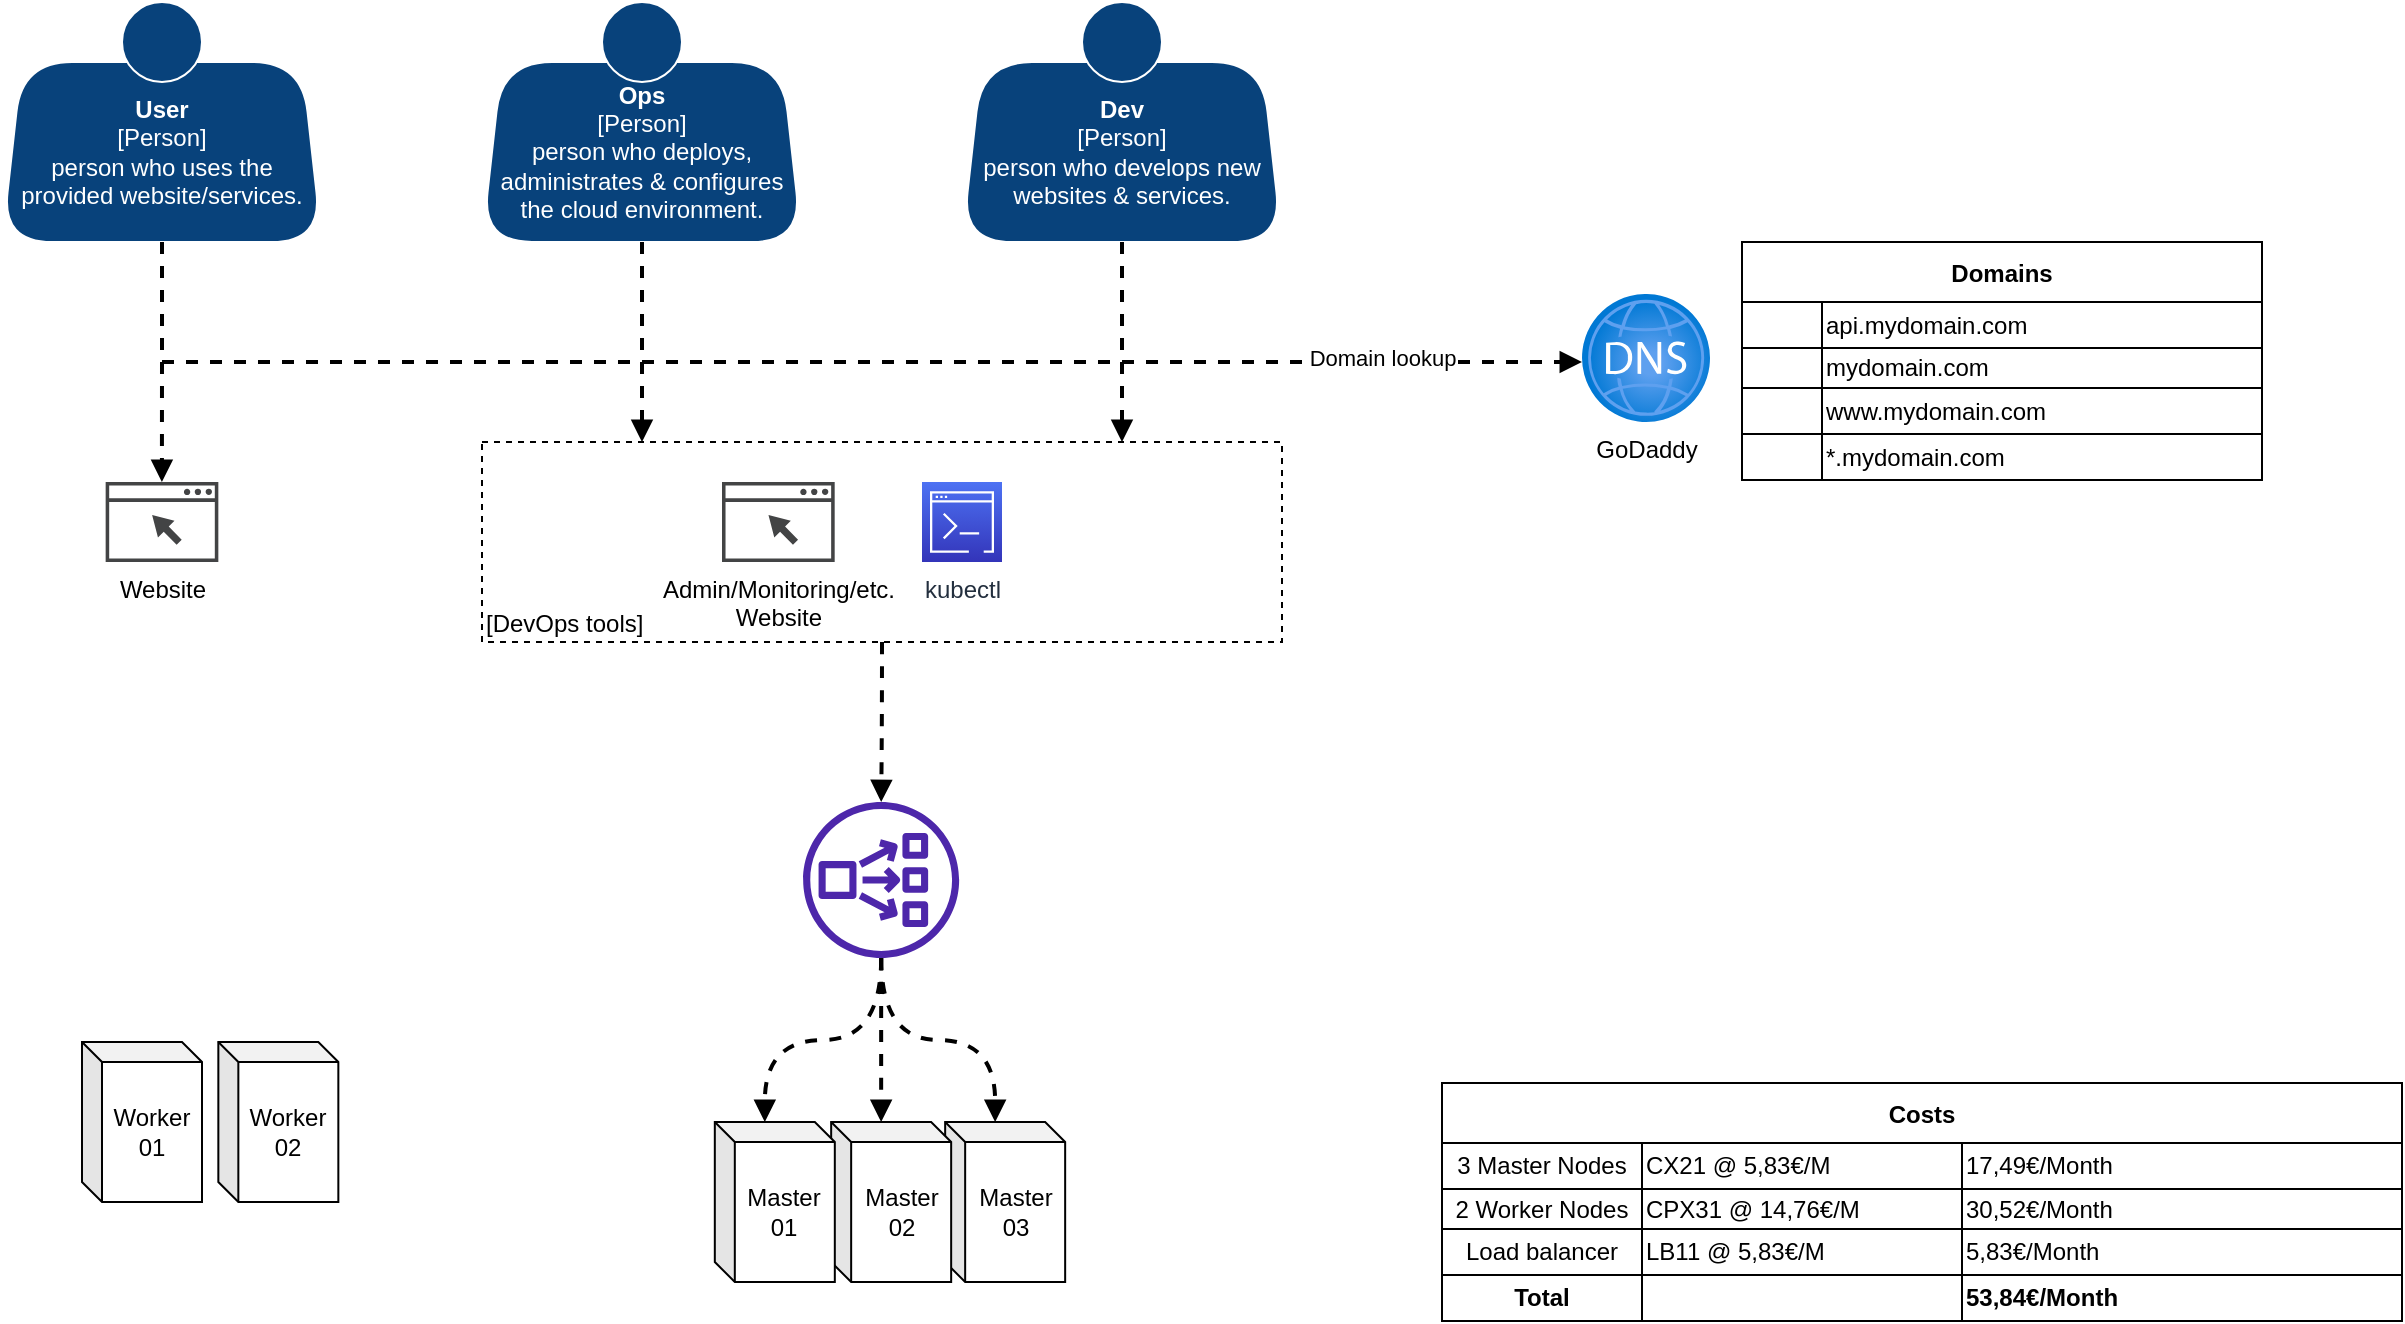 <mxfile version="16.6.4" type="github">
  <diagram id="MrAFPLwB4uC4R8rRsPby" name="Page-1">
    <mxGraphModel dx="1040" dy="813" grid="1" gridSize="10" guides="1" tooltips="1" connect="1" arrows="1" fold="1" page="1" pageScale="1" pageWidth="1169" pageHeight="827" math="0" shadow="0">
      <root>
        <mxCell id="0" />
        <mxCell id="1" parent="0" />
        <mxCell id="GZI6seaXNkOKclOWjDqt-44" value="Master&lt;br&gt;03" style="shape=cube;whiteSpace=wrap;html=1;boundedLbl=1;backgroundOutline=1;darkOpacity=0.05;darkOpacity2=0.1;size=10;" vertex="1" parent="1">
          <mxGeometry x="551.58" y="600" width="60" height="80" as="geometry" />
        </mxCell>
        <mxCell id="GZI6seaXNkOKclOWjDqt-50" style="edgeStyle=orthogonalEdgeStyle;curved=1;rounded=0;orthogonalLoop=1;jettySize=auto;html=1;dashed=1;endArrow=block;endFill=1;strokeWidth=2;" edge="1" parent="1" source="GZI6seaXNkOKclOWjDqt-34" target="GZI6seaXNkOKclOWjDqt-46">
          <mxGeometry relative="1" as="geometry" />
        </mxCell>
        <object placeholders="1" c4Name="" c4Application="DevOps tools" label="&lt;div style=&quot;text-align: left&quot;&gt;%c4Name%&lt;/div&gt;&lt;div style=&quot;text-align: left&quot;&gt;[%c4Application%]&lt;/div&gt;" tooltip="&lt;b&gt;%c4Name%&lt;/b&gt; [%c4Application%]" id="GZI6seaXNkOKclOWjDqt-34">
          <mxCell style="rounded=0;whiteSpace=wrap;html=1;labelBackgroundColor=none;fillColor=#ffffff;fontColor=#000000;align=left;arcSize=5;strokeColor=#000000;verticalAlign=bottom;metaEdit=1;metaData={&quot;c4Type&quot;:{&quot;editable&quot;:false}};points=[[0.25,0,0],[0.5,0,0],[0.75,0,0],[1,0.25,0],[1,0.5,0],[1,0.75,0],[0.75,1,0],[0.5,1,0],[0.25,1,0],[0,0.75,0],[0,0.5,0],[0,0.25,0]];rotatable=0;dashed=1;" vertex="1" parent="1">
            <mxGeometry x="320" y="260" width="400" height="100" as="geometry" />
          </mxCell>
        </object>
        <mxCell id="GZI6seaXNkOKclOWjDqt-3" value="GoDaddy" style="aspect=fixed;html=1;points=[];align=center;image;fontSize=12;image=img/lib/azure2/networking/DNS_Zones.svg;" vertex="1" parent="1">
          <mxGeometry x="870" y="186" width="64" height="64" as="geometry" />
        </mxCell>
        <object label="" c4Name="User" c4Description="person who uses the provided website/services." c4Type="Person" tooltip="&lt;b&gt;%c4Name%&lt;/b&gt; [%c4Type%]&#xa;%c4Description%" id="GZI6seaXNkOKclOWjDqt-4">
          <mxCell style="group;metaEdit=0;metaData={&quot;c4Type&quot;:{&quot;editable&quot;:false}};rounded=1;strokeColor=#FFFFFF;" vertex="1" connectable="0" parent="1">
            <mxGeometry x="80" y="40" width="160" height="120" as="geometry" />
          </mxCell>
        </object>
        <object label="&lt;b style=&quot;color: rgb(255 , 255 , 255)&quot;&gt;%c4Name%&lt;/b&gt;&lt;div style=&quot;color: rgb(255 , 255 , 255)&quot;&gt;[%c4Type%]&lt;/div&gt;&lt;div style=&quot;color: rgb(255 , 255 , 255)&quot;&gt;%c4Description%&lt;/div&gt;" placeholders="1" id="GZI6seaXNkOKclOWjDqt-5">
          <mxCell style="shape=trapezoid;perimeter=trapezoidPerimeter;whiteSpace=wrap;html=1;fixedSize=1;size=10;rounded=1;arcSize=50;fillColor=#08427B;strokeColor=#FFFFFF;" vertex="1" parent="GZI6seaXNkOKclOWjDqt-4">
            <mxGeometry y="30" width="160" height="90" as="geometry" />
          </mxCell>
        </object>
        <mxCell id="GZI6seaXNkOKclOWjDqt-6" value="" style="ellipse;whiteSpace=wrap;html=1;aspect=fixed;rounded=0;strokeColor=#FFFFFF;fillColor=#08427b;fontColor=#ffffff;dashed=0;" vertex="1" parent="GZI6seaXNkOKclOWjDqt-4">
          <mxGeometry x="60" width="40" height="40" as="geometry" />
        </mxCell>
        <object label="" c4Name="Ops" c4Description="person who deploys, administrates &amp; configures the cloud environment.  " c4Type="Person" tooltip="&lt;b&gt;%c4Name%&lt;/b&gt; [%c4Type%]&#xa;%c4Description%" id="GZI6seaXNkOKclOWjDqt-7">
          <mxCell style="group;metaEdit=0;metaData={&quot;c4Type&quot;:{&quot;editable&quot;:false}};rounded=1;strokeColor=#FFFFFF;" vertex="1" connectable="0" parent="1">
            <mxGeometry x="320" y="40" width="160" height="120" as="geometry" />
          </mxCell>
        </object>
        <object label="&lt;b style=&quot;color: rgb(255 , 255 , 255)&quot;&gt;%c4Name%&lt;/b&gt;&lt;div style=&quot;color: rgb(255 , 255 , 255)&quot;&gt;[%c4Type%]&lt;/div&gt;&lt;div style=&quot;color: rgb(255 , 255 , 255)&quot;&gt;%c4Description%&lt;/div&gt;" placeholders="1" id="GZI6seaXNkOKclOWjDqt-8">
          <mxCell style="shape=trapezoid;perimeter=trapezoidPerimeter;whiteSpace=wrap;html=1;fixedSize=1;size=10;rounded=1;arcSize=50;fillColor=#08427B;strokeColor=#FFFFFF;" vertex="1" parent="GZI6seaXNkOKclOWjDqt-7">
            <mxGeometry y="30" width="160" height="90" as="geometry" />
          </mxCell>
        </object>
        <mxCell id="GZI6seaXNkOKclOWjDqt-9" value="" style="ellipse;whiteSpace=wrap;html=1;aspect=fixed;rounded=0;strokeColor=#FFFFFF;fillColor=#08427b;fontColor=#ffffff;dashed=0;" vertex="1" parent="GZI6seaXNkOKclOWjDqt-7">
          <mxGeometry x="60" width="40" height="40" as="geometry" />
        </mxCell>
        <object label="" c4Name="Dev" c4Description="person who develops new websites &amp; services." c4Type="Person" tooltip="&lt;b&gt;%c4Name%&lt;/b&gt; [%c4Type%]&#xa;%c4Description%" id="GZI6seaXNkOKclOWjDqt-10">
          <mxCell style="group;metaEdit=0;metaData={&quot;c4Type&quot;:{&quot;editable&quot;:false}};rounded=1;strokeColor=#FFFFFF;" vertex="1" connectable="0" parent="1">
            <mxGeometry x="560" y="40" width="160" height="120" as="geometry" />
          </mxCell>
        </object>
        <object label="&lt;b style=&quot;color: rgb(255 , 255 , 255)&quot;&gt;%c4Name%&lt;/b&gt;&lt;div style=&quot;color: rgb(255 , 255 , 255)&quot;&gt;[%c4Type%]&lt;/div&gt;&lt;div style=&quot;color: rgb(255 , 255 , 255)&quot;&gt;%c4Description%&lt;/div&gt;" placeholders="1" id="GZI6seaXNkOKclOWjDqt-11">
          <mxCell style="shape=trapezoid;perimeter=trapezoidPerimeter;whiteSpace=wrap;html=1;fixedSize=1;size=10;rounded=1;arcSize=50;fillColor=#08427B;strokeColor=#FFFFFF;" vertex="1" parent="GZI6seaXNkOKclOWjDqt-10">
            <mxGeometry y="30" width="160" height="90" as="geometry" />
          </mxCell>
        </object>
        <mxCell id="GZI6seaXNkOKclOWjDqt-12" value="" style="ellipse;whiteSpace=wrap;html=1;aspect=fixed;rounded=0;strokeColor=#FFFFFF;fillColor=#08427b;fontColor=#ffffff;dashed=0;" vertex="1" parent="GZI6seaXNkOKclOWjDqt-10">
          <mxGeometry x="60" width="40" height="40" as="geometry" />
        </mxCell>
        <mxCell id="GZI6seaXNkOKclOWjDqt-13" value="Website" style="sketch=0;pointerEvents=1;shadow=0;dashed=0;html=1;strokeColor=none;fillColor=#434445;aspect=fixed;labelPosition=center;verticalLabelPosition=bottom;verticalAlign=top;align=center;outlineConnect=0;shape=mxgraph.vvd.web_browser;" vertex="1" parent="1">
          <mxGeometry x="131.83" y="280" width="56.34" height="40" as="geometry" />
        </mxCell>
        <mxCell id="GZI6seaXNkOKclOWjDqt-14" value="kubectl" style="sketch=0;points=[[0,0,0],[0.25,0,0],[0.5,0,0],[0.75,0,0],[1,0,0],[0,1,0],[0.25,1,0],[0.5,1,0],[0.75,1,0],[1,1,0],[0,0.25,0],[0,0.5,0],[0,0.75,0],[1,0.25,0],[1,0.5,0],[1,0.75,0]];outlineConnect=0;fontColor=#232F3E;gradientColor=#4D72F3;gradientDirection=north;fillColor=#3334B9;strokeColor=#ffffff;dashed=0;verticalLabelPosition=bottom;verticalAlign=top;align=center;html=1;fontSize=12;fontStyle=0;aspect=fixed;shape=mxgraph.aws4.resourceIcon;resIcon=mxgraph.aws4.command_line_interface;" vertex="1" parent="1">
          <mxGeometry x="540" y="280" width="40" height="40" as="geometry" />
        </mxCell>
        <mxCell id="GZI6seaXNkOKclOWjDqt-15" value="Domains" style="shape=table;startSize=30;container=1;collapsible=0;childLayout=tableLayout;fontStyle=1;align=center;" vertex="1" parent="1">
          <mxGeometry x="950" y="160" width="260" height="119" as="geometry" />
        </mxCell>
        <mxCell id="GZI6seaXNkOKclOWjDqt-16" value="" style="shape=tableRow;horizontal=0;startSize=0;swimlaneHead=0;swimlaneBody=0;top=0;left=0;bottom=0;right=0;collapsible=0;dropTarget=0;fillColor=none;points=[[0,0.5],[1,0.5]];portConstraint=eastwest;" vertex="1" parent="GZI6seaXNkOKclOWjDqt-15">
          <mxGeometry y="30" width="260" height="23" as="geometry" />
        </mxCell>
        <mxCell id="GZI6seaXNkOKclOWjDqt-17" value="" style="shape=partialRectangle;html=1;whiteSpace=wrap;connectable=0;fillColor=none;top=0;left=0;bottom=0;right=0;overflow=hidden;" vertex="1" parent="GZI6seaXNkOKclOWjDqt-16">
          <mxGeometry width="40" height="23" as="geometry">
            <mxRectangle width="40" height="23" as="alternateBounds" />
          </mxGeometry>
        </mxCell>
        <mxCell id="GZI6seaXNkOKclOWjDqt-18" value="api.mydomain.com" style="shape=partialRectangle;html=1;whiteSpace=wrap;connectable=0;fillColor=none;top=0;left=0;bottom=0;right=0;overflow=hidden;align=left;" vertex="1" parent="GZI6seaXNkOKclOWjDqt-16">
          <mxGeometry x="40" width="220" height="23" as="geometry">
            <mxRectangle width="220" height="23" as="alternateBounds" />
          </mxGeometry>
        </mxCell>
        <mxCell id="GZI6seaXNkOKclOWjDqt-20" value="" style="shape=tableRow;horizontal=0;startSize=0;swimlaneHead=0;swimlaneBody=0;top=0;left=0;bottom=0;right=0;collapsible=0;dropTarget=0;fillColor=none;points=[[0,0.5],[1,0.5]];portConstraint=eastwest;" vertex="1" parent="GZI6seaXNkOKclOWjDqt-15">
          <mxGeometry y="53" width="260" height="20" as="geometry" />
        </mxCell>
        <mxCell id="GZI6seaXNkOKclOWjDqt-21" value="" style="shape=partialRectangle;html=1;whiteSpace=wrap;connectable=0;fillColor=none;top=0;left=0;bottom=0;right=0;overflow=hidden;" vertex="1" parent="GZI6seaXNkOKclOWjDqt-20">
          <mxGeometry width="40" height="20" as="geometry">
            <mxRectangle width="40" height="20" as="alternateBounds" />
          </mxGeometry>
        </mxCell>
        <mxCell id="GZI6seaXNkOKclOWjDqt-22" value="mydomain.com" style="shape=partialRectangle;html=1;whiteSpace=wrap;connectable=0;fillColor=none;top=0;left=0;bottom=0;right=0;overflow=hidden;align=left;" vertex="1" parent="GZI6seaXNkOKclOWjDqt-20">
          <mxGeometry x="40" width="220" height="20" as="geometry">
            <mxRectangle width="220" height="20" as="alternateBounds" />
          </mxGeometry>
        </mxCell>
        <mxCell id="GZI6seaXNkOKclOWjDqt-24" value="" style="shape=tableRow;horizontal=0;startSize=0;swimlaneHead=0;swimlaneBody=0;top=0;left=0;bottom=0;right=0;collapsible=0;dropTarget=0;fillColor=none;points=[[0,0.5],[1,0.5]];portConstraint=eastwest;" vertex="1" parent="GZI6seaXNkOKclOWjDqt-15">
          <mxGeometry y="73" width="260" height="23" as="geometry" />
        </mxCell>
        <mxCell id="GZI6seaXNkOKclOWjDqt-25" value="" style="shape=partialRectangle;html=1;whiteSpace=wrap;connectable=0;fillColor=none;top=0;left=0;bottom=0;right=0;overflow=hidden;" vertex="1" parent="GZI6seaXNkOKclOWjDqt-24">
          <mxGeometry width="40" height="23" as="geometry">
            <mxRectangle width="40" height="23" as="alternateBounds" />
          </mxGeometry>
        </mxCell>
        <mxCell id="GZI6seaXNkOKclOWjDqt-26" value="www.mydomain.com" style="shape=partialRectangle;html=1;whiteSpace=wrap;connectable=0;fillColor=none;top=0;left=0;bottom=0;right=0;overflow=hidden;align=left;" vertex="1" parent="GZI6seaXNkOKclOWjDqt-24">
          <mxGeometry x="40" width="220" height="23" as="geometry">
            <mxRectangle width="220" height="23" as="alternateBounds" />
          </mxGeometry>
        </mxCell>
        <mxCell id="GZI6seaXNkOKclOWjDqt-28" style="shape=tableRow;horizontal=0;startSize=0;swimlaneHead=0;swimlaneBody=0;top=0;left=0;bottom=0;right=0;collapsible=0;dropTarget=0;fillColor=none;points=[[0,0.5],[1,0.5]];portConstraint=eastwest;" vertex="1" parent="GZI6seaXNkOKclOWjDqt-15">
          <mxGeometry y="96" width="260" height="23" as="geometry" />
        </mxCell>
        <mxCell id="GZI6seaXNkOKclOWjDqt-29" style="shape=partialRectangle;html=1;whiteSpace=wrap;connectable=0;fillColor=none;top=0;left=0;bottom=0;right=0;overflow=hidden;" vertex="1" parent="GZI6seaXNkOKclOWjDqt-28">
          <mxGeometry width="40" height="23" as="geometry">
            <mxRectangle width="40" height="23" as="alternateBounds" />
          </mxGeometry>
        </mxCell>
        <mxCell id="GZI6seaXNkOKclOWjDqt-30" value="*.mydomain.com" style="shape=partialRectangle;html=1;whiteSpace=wrap;connectable=0;fillColor=none;top=0;left=0;bottom=0;right=0;overflow=hidden;align=left;" vertex="1" parent="GZI6seaXNkOKclOWjDqt-28">
          <mxGeometry x="40" width="220" height="23" as="geometry">
            <mxRectangle width="220" height="23" as="alternateBounds" />
          </mxGeometry>
        </mxCell>
        <mxCell id="GZI6seaXNkOKclOWjDqt-31" style="edgeStyle=orthogonalEdgeStyle;rounded=0;orthogonalLoop=1;jettySize=auto;html=1;dashed=1;endArrow=block;endFill=1;strokeWidth=2;" edge="1" parent="1" source="GZI6seaXNkOKclOWjDqt-5" target="GZI6seaXNkOKclOWjDqt-13">
          <mxGeometry relative="1" as="geometry" />
        </mxCell>
        <mxCell id="GZI6seaXNkOKclOWjDqt-32" value="Admin/Monitoring/etc.&lt;br&gt;Website" style="sketch=0;pointerEvents=1;shadow=0;dashed=0;html=1;strokeColor=none;fillColor=#434445;aspect=fixed;labelPosition=center;verticalLabelPosition=bottom;verticalAlign=top;align=center;outlineConnect=0;shape=mxgraph.vvd.web_browser;" vertex="1" parent="1">
          <mxGeometry x="440" y="280" width="56.34" height="40" as="geometry" />
        </mxCell>
        <mxCell id="GZI6seaXNkOKclOWjDqt-35" style="edgeStyle=orthogonalEdgeStyle;rounded=0;orthogonalLoop=1;jettySize=auto;html=1;entryX=0.2;entryY=0;entryDx=0;entryDy=0;entryPerimeter=0;dashed=1;endArrow=block;endFill=1;strokeWidth=2;" edge="1" parent="1" source="GZI6seaXNkOKclOWjDqt-8" target="GZI6seaXNkOKclOWjDqt-34">
          <mxGeometry relative="1" as="geometry" />
        </mxCell>
        <mxCell id="GZI6seaXNkOKclOWjDqt-36" style="edgeStyle=orthogonalEdgeStyle;rounded=0;orthogonalLoop=1;jettySize=auto;html=1;entryX=0.8;entryY=0;entryDx=0;entryDy=0;entryPerimeter=0;dashed=1;endArrow=block;endFill=1;strokeWidth=2;" edge="1" parent="1" source="GZI6seaXNkOKclOWjDqt-11" target="GZI6seaXNkOKclOWjDqt-34">
          <mxGeometry relative="1" as="geometry" />
        </mxCell>
        <mxCell id="GZI6seaXNkOKclOWjDqt-38" value="" style="endArrow=block;html=1;rounded=0;dashed=1;strokeWidth=2;endFill=1;entryX=0;entryY=0.531;entryDx=0;entryDy=0;entryPerimeter=0;" edge="1" parent="1" target="GZI6seaXNkOKclOWjDqt-3">
          <mxGeometry width="50" height="50" relative="1" as="geometry">
            <mxPoint x="160" y="220" as="sourcePoint" />
            <mxPoint x="710" y="310" as="targetPoint" />
          </mxGeometry>
        </mxCell>
        <mxCell id="GZI6seaXNkOKclOWjDqt-39" value="Domain lookup" style="edgeLabel;html=1;align=center;verticalAlign=middle;resizable=0;points=[];" vertex="1" connectable="0" parent="GZI6seaXNkOKclOWjDqt-38">
          <mxGeometry x="0.558" y="1" relative="1" as="geometry">
            <mxPoint x="57" y="-1" as="offset" />
          </mxGeometry>
        </mxCell>
        <mxCell id="GZI6seaXNkOKclOWjDqt-41" value="Worker&lt;br&gt;01" style="shape=cube;whiteSpace=wrap;html=1;boundedLbl=1;backgroundOutline=1;darkOpacity=0.05;darkOpacity2=0.1;size=10;" vertex="1" parent="1">
          <mxGeometry x="120" y="560" width="60" height="80" as="geometry" />
        </mxCell>
        <mxCell id="GZI6seaXNkOKclOWjDqt-42" value="Master&lt;br&gt;02" style="shape=cube;whiteSpace=wrap;html=1;boundedLbl=1;backgroundOutline=1;darkOpacity=0.05;darkOpacity2=0.1;size=10;" vertex="1" parent="1">
          <mxGeometry x="494.58" y="600" width="60" height="80" as="geometry" />
        </mxCell>
        <mxCell id="GZI6seaXNkOKclOWjDqt-43" value="Worker&lt;br&gt;02" style="shape=cube;whiteSpace=wrap;html=1;boundedLbl=1;backgroundOutline=1;darkOpacity=0.05;darkOpacity2=0.1;size=10;" vertex="1" parent="1">
          <mxGeometry x="188.17" y="560" width="60" height="80" as="geometry" />
        </mxCell>
        <mxCell id="GZI6seaXNkOKclOWjDqt-40" value="Master&lt;br&gt;01" style="shape=cube;whiteSpace=wrap;html=1;boundedLbl=1;backgroundOutline=1;darkOpacity=0.05;darkOpacity2=0.1;size=10;" vertex="1" parent="1">
          <mxGeometry x="436.41" y="600" width="60" height="80" as="geometry" />
        </mxCell>
        <mxCell id="GZI6seaXNkOKclOWjDqt-47" style="edgeStyle=orthogonalEdgeStyle;rounded=0;orthogonalLoop=1;jettySize=auto;html=1;entryX=0;entryY=0;entryDx=25;entryDy=0;entryPerimeter=0;dashed=1;endArrow=block;endFill=1;strokeWidth=2;curved=1;" edge="1" parent="1" source="GZI6seaXNkOKclOWjDqt-46" target="GZI6seaXNkOKclOWjDqt-40">
          <mxGeometry relative="1" as="geometry" />
        </mxCell>
        <mxCell id="GZI6seaXNkOKclOWjDqt-48" style="edgeStyle=orthogonalEdgeStyle;curved=1;rounded=0;orthogonalLoop=1;jettySize=auto;html=1;entryX=0;entryY=0;entryDx=25;entryDy=0;entryPerimeter=0;dashed=1;endArrow=block;endFill=1;strokeWidth=2;" edge="1" parent="1" source="GZI6seaXNkOKclOWjDqt-46" target="GZI6seaXNkOKclOWjDqt-42">
          <mxGeometry relative="1" as="geometry" />
        </mxCell>
        <mxCell id="GZI6seaXNkOKclOWjDqt-49" style="edgeStyle=orthogonalEdgeStyle;curved=1;rounded=0;orthogonalLoop=1;jettySize=auto;html=1;entryX=0;entryY=0;entryDx=25;entryDy=0;entryPerimeter=0;dashed=1;endArrow=block;endFill=1;strokeWidth=2;" edge="1" parent="1" source="GZI6seaXNkOKclOWjDqt-46" target="GZI6seaXNkOKclOWjDqt-44">
          <mxGeometry relative="1" as="geometry" />
        </mxCell>
        <mxCell id="GZI6seaXNkOKclOWjDqt-46" value="" style="sketch=0;outlineConnect=0;fontColor=#232F3E;gradientColor=none;fillColor=#4D27AA;strokeColor=none;dashed=0;verticalLabelPosition=bottom;verticalAlign=top;align=center;html=1;fontSize=12;fontStyle=0;aspect=fixed;pointerEvents=1;shape=mxgraph.aws4.network_load_balancer;" vertex="1" parent="1">
          <mxGeometry x="480.58" y="440" width="78" height="78" as="geometry" />
        </mxCell>
        <mxCell id="GZI6seaXNkOKclOWjDqt-51" value="Costs" style="shape=table;startSize=30;container=1;collapsible=0;childLayout=tableLayout;fontStyle=1;align=center;" vertex="1" parent="1">
          <mxGeometry x="800" y="580.5" width="480" height="119" as="geometry" />
        </mxCell>
        <mxCell id="GZI6seaXNkOKclOWjDqt-52" value="" style="shape=tableRow;horizontal=0;startSize=0;swimlaneHead=0;swimlaneBody=0;top=0;left=0;bottom=0;right=0;collapsible=0;dropTarget=0;fillColor=none;points=[[0,0.5],[1,0.5]];portConstraint=eastwest;" vertex="1" parent="GZI6seaXNkOKclOWjDqt-51">
          <mxGeometry y="30" width="480" height="23" as="geometry" />
        </mxCell>
        <mxCell id="GZI6seaXNkOKclOWjDqt-53" value="3 Master Nodes" style="shape=partialRectangle;html=1;whiteSpace=wrap;connectable=0;fillColor=none;top=0;left=0;bottom=0;right=0;overflow=hidden;" vertex="1" parent="GZI6seaXNkOKclOWjDqt-52">
          <mxGeometry width="100" height="23" as="geometry">
            <mxRectangle width="100" height="23" as="alternateBounds" />
          </mxGeometry>
        </mxCell>
        <mxCell id="GZI6seaXNkOKclOWjDqt-54" value="CX21 @ 5,83€/M" style="shape=partialRectangle;html=1;whiteSpace=wrap;connectable=0;fillColor=none;top=0;left=0;bottom=0;right=0;overflow=hidden;align=left;" vertex="1" parent="GZI6seaXNkOKclOWjDqt-52">
          <mxGeometry x="100" width="160" height="23" as="geometry">
            <mxRectangle width="160" height="23" as="alternateBounds" />
          </mxGeometry>
        </mxCell>
        <mxCell id="GZI6seaXNkOKclOWjDqt-64" value="17,49€/Month" style="shape=partialRectangle;html=1;whiteSpace=wrap;connectable=0;fillColor=none;top=0;left=0;bottom=0;right=0;overflow=hidden;align=left;" vertex="1" parent="GZI6seaXNkOKclOWjDqt-52">
          <mxGeometry x="260" width="220" height="23" as="geometry">
            <mxRectangle width="220" height="23" as="alternateBounds" />
          </mxGeometry>
        </mxCell>
        <mxCell id="GZI6seaXNkOKclOWjDqt-55" value="" style="shape=tableRow;horizontal=0;startSize=0;swimlaneHead=0;swimlaneBody=0;top=0;left=0;bottom=0;right=0;collapsible=0;dropTarget=0;fillColor=none;points=[[0,0.5],[1,0.5]];portConstraint=eastwest;" vertex="1" parent="GZI6seaXNkOKclOWjDqt-51">
          <mxGeometry y="53" width="480" height="20" as="geometry" />
        </mxCell>
        <mxCell id="GZI6seaXNkOKclOWjDqt-56" value="2 Worker Nodes" style="shape=partialRectangle;html=1;whiteSpace=wrap;connectable=0;fillColor=none;top=0;left=0;bottom=0;right=0;overflow=hidden;" vertex="1" parent="GZI6seaXNkOKclOWjDqt-55">
          <mxGeometry width="100" height="20" as="geometry">
            <mxRectangle width="100" height="20" as="alternateBounds" />
          </mxGeometry>
        </mxCell>
        <mxCell id="GZI6seaXNkOKclOWjDqt-57" value="CPX31 @ 14,76€/M" style="shape=partialRectangle;html=1;whiteSpace=wrap;connectable=0;fillColor=none;top=0;left=0;bottom=0;right=0;overflow=hidden;align=left;" vertex="1" parent="GZI6seaXNkOKclOWjDqt-55">
          <mxGeometry x="100" width="160" height="20" as="geometry">
            <mxRectangle width="160" height="20" as="alternateBounds" />
          </mxGeometry>
        </mxCell>
        <mxCell id="GZI6seaXNkOKclOWjDqt-65" value="30,52€/Month" style="shape=partialRectangle;html=1;whiteSpace=wrap;connectable=0;fillColor=none;top=0;left=0;bottom=0;right=0;overflow=hidden;align=left;" vertex="1" parent="GZI6seaXNkOKclOWjDqt-55">
          <mxGeometry x="260" width="220" height="20" as="geometry">
            <mxRectangle width="220" height="20" as="alternateBounds" />
          </mxGeometry>
        </mxCell>
        <mxCell id="GZI6seaXNkOKclOWjDqt-58" value="" style="shape=tableRow;horizontal=0;startSize=0;swimlaneHead=0;swimlaneBody=0;top=0;left=0;bottom=0;right=0;collapsible=0;dropTarget=0;fillColor=none;points=[[0,0.5],[1,0.5]];portConstraint=eastwest;" vertex="1" parent="GZI6seaXNkOKclOWjDqt-51">
          <mxGeometry y="73" width="480" height="23" as="geometry" />
        </mxCell>
        <mxCell id="GZI6seaXNkOKclOWjDqt-59" value="Load balancer" style="shape=partialRectangle;html=1;whiteSpace=wrap;connectable=0;fillColor=none;top=0;left=0;bottom=0;right=0;overflow=hidden;" vertex="1" parent="GZI6seaXNkOKclOWjDqt-58">
          <mxGeometry width="100" height="23" as="geometry">
            <mxRectangle width="100" height="23" as="alternateBounds" />
          </mxGeometry>
        </mxCell>
        <mxCell id="GZI6seaXNkOKclOWjDqt-60" value="LB11 @ 5,83€/M" style="shape=partialRectangle;html=1;whiteSpace=wrap;connectable=0;fillColor=none;top=0;left=0;bottom=0;right=0;overflow=hidden;align=left;" vertex="1" parent="GZI6seaXNkOKclOWjDqt-58">
          <mxGeometry x="100" width="160" height="23" as="geometry">
            <mxRectangle width="160" height="23" as="alternateBounds" />
          </mxGeometry>
        </mxCell>
        <mxCell id="GZI6seaXNkOKclOWjDqt-66" value="5,83€/Month" style="shape=partialRectangle;html=1;whiteSpace=wrap;connectable=0;fillColor=none;top=0;left=0;bottom=0;right=0;overflow=hidden;align=left;" vertex="1" parent="GZI6seaXNkOKclOWjDqt-58">
          <mxGeometry x="260" width="220" height="23" as="geometry">
            <mxRectangle width="220" height="23" as="alternateBounds" />
          </mxGeometry>
        </mxCell>
        <mxCell id="GZI6seaXNkOKclOWjDqt-61" style="shape=tableRow;horizontal=0;startSize=0;swimlaneHead=0;swimlaneBody=0;top=0;left=0;bottom=0;right=0;collapsible=0;dropTarget=0;fillColor=none;points=[[0,0.5],[1,0.5]];portConstraint=eastwest;" vertex="1" parent="GZI6seaXNkOKclOWjDqt-51">
          <mxGeometry y="96" width="480" height="23" as="geometry" />
        </mxCell>
        <mxCell id="GZI6seaXNkOKclOWjDqt-62" value="&lt;b&gt;Total&lt;/b&gt;" style="shape=partialRectangle;html=1;whiteSpace=wrap;connectable=0;fillColor=none;top=0;left=0;bottom=0;right=0;overflow=hidden;" vertex="1" parent="GZI6seaXNkOKclOWjDqt-61">
          <mxGeometry width="100" height="23" as="geometry">
            <mxRectangle width="100" height="23" as="alternateBounds" />
          </mxGeometry>
        </mxCell>
        <mxCell id="GZI6seaXNkOKclOWjDqt-63" value="" style="shape=partialRectangle;html=1;whiteSpace=wrap;connectable=0;fillColor=none;top=0;left=0;bottom=0;right=0;overflow=hidden;align=left;" vertex="1" parent="GZI6seaXNkOKclOWjDqt-61">
          <mxGeometry x="100" width="160" height="23" as="geometry">
            <mxRectangle width="160" height="23" as="alternateBounds" />
          </mxGeometry>
        </mxCell>
        <mxCell id="GZI6seaXNkOKclOWjDqt-67" value="&lt;b&gt;53,84€/Month&lt;/b&gt;" style="shape=partialRectangle;html=1;whiteSpace=wrap;connectable=0;fillColor=none;top=0;left=0;bottom=0;right=0;overflow=hidden;align=left;" vertex="1" parent="GZI6seaXNkOKclOWjDqt-61">
          <mxGeometry x="260" width="220" height="23" as="geometry">
            <mxRectangle width="220" height="23" as="alternateBounds" />
          </mxGeometry>
        </mxCell>
      </root>
    </mxGraphModel>
  </diagram>
</mxfile>
